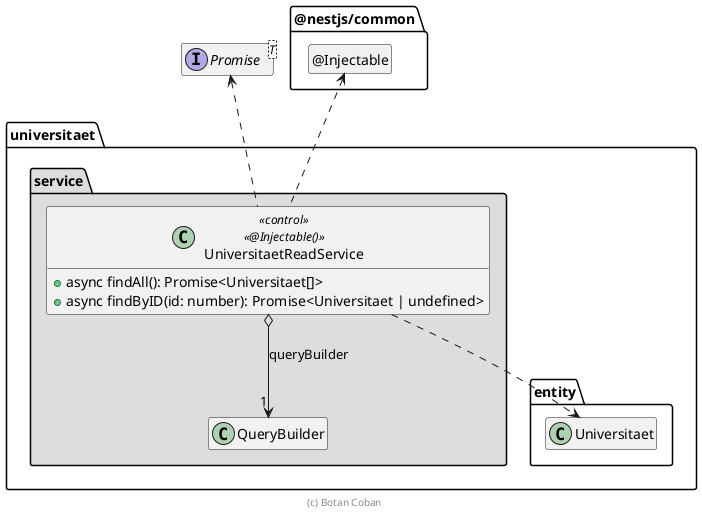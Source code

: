 ' Copyright (C) 2019 - present Juergen Zimmermann, Hochschule Karlsruhe
' Copyright (C) 2019 - present Botan Coban
'
' This program is free software: you can redistribute it and/or modify
' it under the terms of the GNU General Public License as published by
' the Free Software Foundation, either version 3 of the License, or
' (at your option) any later version.
'
' This program is distributed in the hope that it will be useful,
' but WITHOUT ANY WARRANTY; without even the implied warranty of
' MERCHANTABILITY or FITNESS FOR A PARTICULAR PURPOSE.  See the
' GNU General Public License for more details.
'
' You should have received a copy of the GNU General Public License
' along with this program.  If not, see <https://www.gnu.org/licenses/>.

' Preview durch <Alt>d

@startuml Anwendungskern

interface Promise<T>

package @nestjs/common {
  class "@Injectable" as Injectable
  hide Injectable circle
}

package universitaet {
  package entity {
    class Universitaet
  }

  package service #DDDDDD {
    class QueryBuilder

    class UniversitaetReadService << control >> <<@Injectable()>> {
      + async findAll(): Promise<Universitaet[]>
      + async findByID(id: number): Promise<Universitaet | undefined>
    }

    UniversitaetReadService o--> "1" QueryBuilder : queryBuilder
    UniversitaetReadService .up.> Injectable
    UniversitaetReadService .up.> Promise
    UniversitaetReadService ..> Universitaet
  }
}

hide empty members

footer (c) Botan Coban

@enduml
